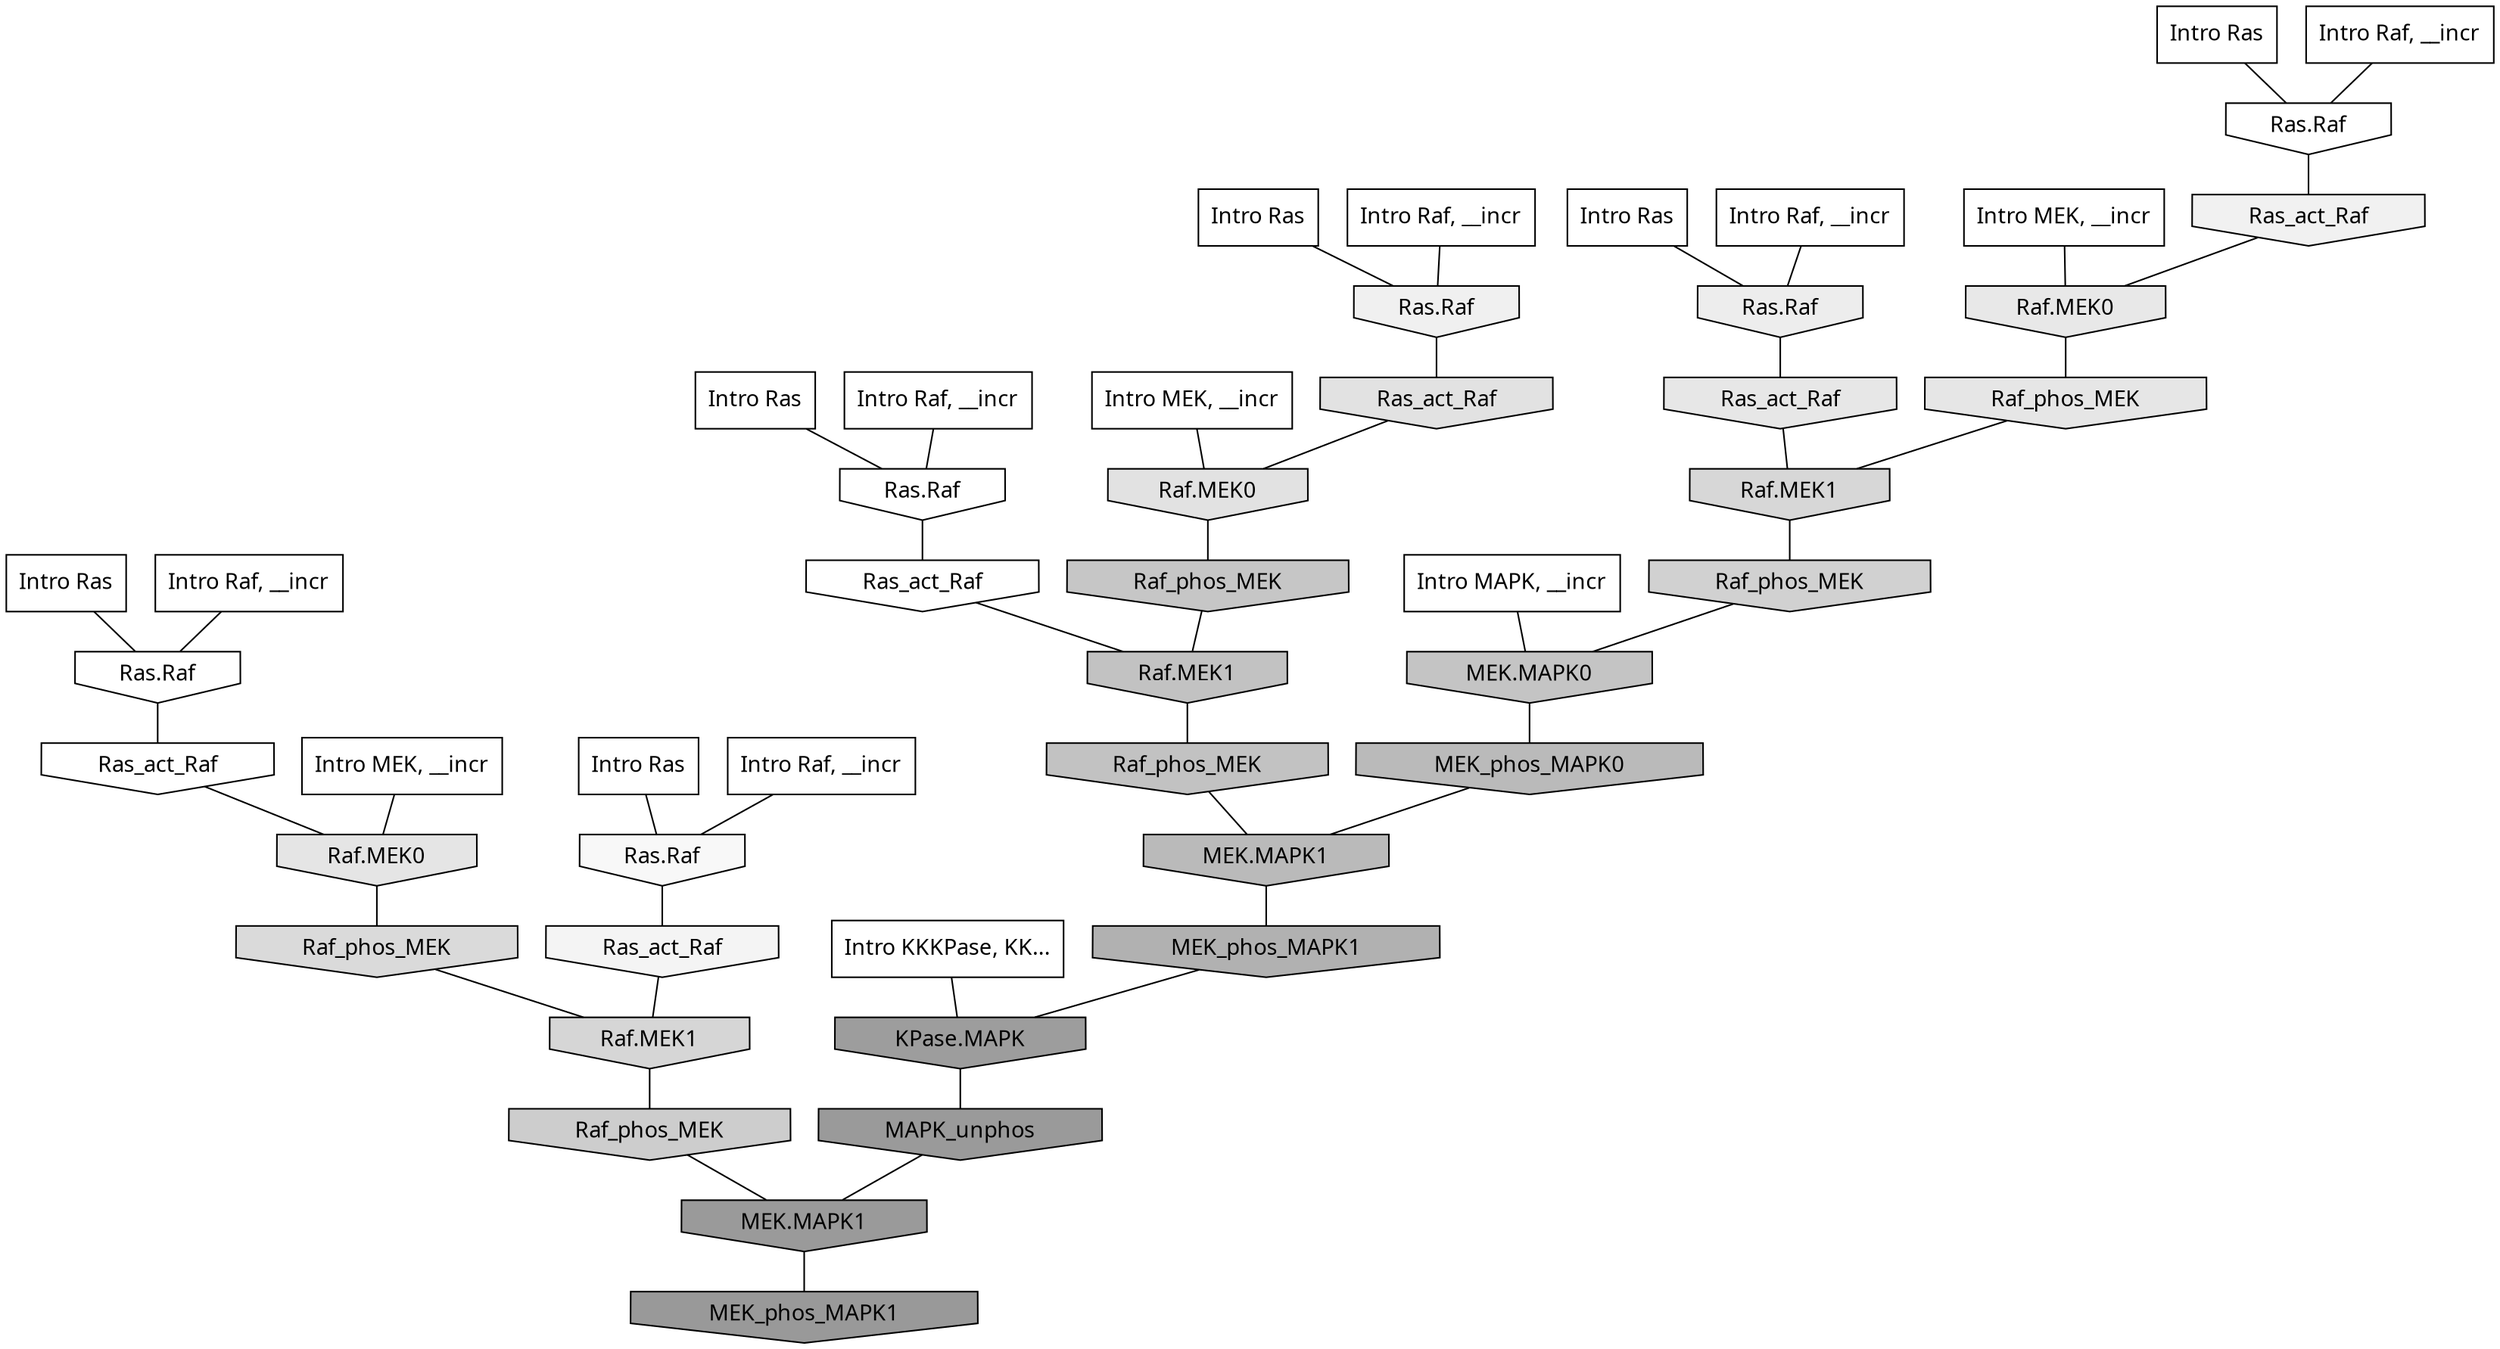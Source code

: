 digraph G{
  rankdir="TB";
  ranksep=0.30;
  node [fontname="CMU Serif"];
  edge [fontname="CMU Serif"];
  
  2 [label="Intro Ras", shape=rectangle, style=filled, fillcolor="0.000 0.000 1.000"]
  
  3 [label="Intro Ras", shape=rectangle, style=filled, fillcolor="0.000 0.000 1.000"]
  
  18 [label="Intro Ras", shape=rectangle, style=filled, fillcolor="0.000 0.000 1.000"]
  
  40 [label="Intro Ras", shape=rectangle, style=filled, fillcolor="0.000 0.000 1.000"]
  
  43 [label="Intro Ras", shape=rectangle, style=filled, fillcolor="0.000 0.000 1.000"]
  
  83 [label="Intro Ras", shape=rectangle, style=filled, fillcolor="0.000 0.000 1.000"]
  
  307 [label="Intro Raf, __incr", shape=rectangle, style=filled, fillcolor="0.000 0.000 1.000"]
  
  311 [label="Intro Raf, __incr", shape=rectangle, style=filled, fillcolor="0.000 0.000 1.000"]
  
  424 [label="Intro Raf, __incr", shape=rectangle, style=filled, fillcolor="0.000 0.000 1.000"]
  
  782 [label="Intro Raf, __incr", shape=rectangle, style=filled, fillcolor="0.000 0.000 1.000"]
  
  965 [label="Intro Raf, __incr", shape=rectangle, style=filled, fillcolor="0.000 0.000 1.000"]
  
  1013 [label="Intro Raf, __incr", shape=rectangle, style=filled, fillcolor="0.000 0.000 1.000"]
  
  1130 [label="Intro MEK, __incr", shape=rectangle, style=filled, fillcolor="0.000 0.000 1.000"]
  
  1344 [label="Intro MEK, __incr", shape=rectangle, style=filled, fillcolor="0.000 0.000 1.000"]
  
  1911 [label="Intro MEK, __incr", shape=rectangle, style=filled, fillcolor="0.000 0.000 1.000"]
  
  2169 [label="Intro MAPK, __incr", shape=rectangle, style=filled, fillcolor="0.000 0.000 1.000"]
  
  3197 [label="Intro KKKPase, KK...", shape=rectangle, style=filled, fillcolor="0.000 0.000 1.000"]
  
  3228 [label="Ras.Raf", shape=invhouse, style=filled, fillcolor="0.000 0.000 1.000"]
  
  3247 [label="Ras.Raf", shape=invhouse, style=filled, fillcolor="0.000 0.000 1.000"]
  
  3269 [label="Ras.Raf", shape=invhouse, style=filled, fillcolor="0.000 0.000 1.000"]
  
  3320 [label="Ras_act_Raf", shape=invhouse, style=filled, fillcolor="0.000 0.000 0.999"]
  
  3338 [label="Ras_act_Raf", shape=invhouse, style=filled, fillcolor="0.000 0.000 0.997"]
  
  3547 [label="Ras.Raf", shape=invhouse, style=filled, fillcolor="0.000 0.000 0.971"]
  
  3705 [label="Ras_act_Raf", shape=invhouse, style=filled, fillcolor="0.000 0.000 0.956"]
  
  3954 [label="Ras_act_Raf", shape=invhouse, style=filled, fillcolor="0.000 0.000 0.943"]
  
  3992 [label="Ras.Raf", shape=invhouse, style=filled, fillcolor="0.000 0.000 0.941"]
  
  4204 [label="Ras.Raf", shape=invhouse, style=filled, fillcolor="0.000 0.000 0.929"]
  
  4588 [label="Raf.MEK0", shape=invhouse, style=filled, fillcolor="0.000 0.000 0.908"]
  
  4657 [label="Ras_act_Raf", shape=invhouse, style=filled, fillcolor="0.000 0.000 0.905"]
  
  4798 [label="Raf_phos_MEK", shape=invhouse, style=filled, fillcolor="0.000 0.000 0.899"]
  
  4817 [label="Raf.MEK0", shape=invhouse, style=filled, fillcolor="0.000 0.000 0.898"]
  
  5101 [label="Ras_act_Raf", shape=invhouse, style=filled, fillcolor="0.000 0.000 0.883"]
  
  5104 [label="Raf.MEK0", shape=invhouse, style=filled, fillcolor="0.000 0.000 0.883"]
  
  5743 [label="Raf_phos_MEK", shape=invhouse, style=filled, fillcolor="0.000 0.000 0.854"]
  
  6060 [label="Raf.MEK1", shape=invhouse, style=filled, fillcolor="0.000 0.000 0.841"]
  
  6135 [label="Raf.MEK1", shape=invhouse, style=filled, fillcolor="0.000 0.000 0.838"]
  
  6685 [label="Raf_phos_MEK", shape=invhouse, style=filled, fillcolor="0.000 0.000 0.819"]
  
  7341 [label="Raf_phos_MEK", shape=invhouse, style=filled, fillcolor="0.000 0.000 0.802"]
  
  8362 [label="Raf_phos_MEK", shape=invhouse, style=filled, fillcolor="0.000 0.000 0.777"]
  
  8786 [label="MEK.MAPK0", shape=invhouse, style=filled, fillcolor="0.000 0.000 0.767"]
  
  9015 [label="Raf.MEK1", shape=invhouse, style=filled, fillcolor="0.000 0.000 0.761"]
  
  9140 [label="Raf_phos_MEK", shape=invhouse, style=filled, fillcolor="0.000 0.000 0.758"]
  
  10879 [label="MEK_phos_MAPK0", shape=invhouse, style=filled, fillcolor="0.000 0.000 0.729"]
  
  10894 [label="MEK.MAPK1", shape=invhouse, style=filled, fillcolor="0.000 0.000 0.728"]
  
  13257 [label="MEK_phos_MAPK1", shape=invhouse, style=filled, fillcolor="0.000 0.000 0.695"]
  
  17893 [label="KPase.MAPK", shape=invhouse, style=filled, fillcolor="0.000 0.000 0.617"]
  
  18275 [label="MAPK_unphos", shape=invhouse, style=filled, fillcolor="0.000 0.000 0.605"]
  
  18276 [label="MEK.MAPK1", shape=invhouse, style=filled, fillcolor="0.000 0.000 0.605"]
  
  18418 [label="MEK_phos_MAPK1", shape=invhouse, style=filled, fillcolor="0.000 0.000 0.600"]
  
  
  18276 -> 18418 [dir=none, color="0.000 0.000 0.000"] 
  18275 -> 18276 [dir=none, color="0.000 0.000 0.000"] 
  17893 -> 18275 [dir=none, color="0.000 0.000 0.000"] 
  13257 -> 17893 [dir=none, color="0.000 0.000 0.000"] 
  10894 -> 13257 [dir=none, color="0.000 0.000 0.000"] 
  10879 -> 10894 [dir=none, color="0.000 0.000 0.000"] 
  9140 -> 10894 [dir=none, color="0.000 0.000 0.000"] 
  9015 -> 9140 [dir=none, color="0.000 0.000 0.000"] 
  8786 -> 10879 [dir=none, color="0.000 0.000 0.000"] 
  8362 -> 9015 [dir=none, color="0.000 0.000 0.000"] 
  7341 -> 18276 [dir=none, color="0.000 0.000 0.000"] 
  6685 -> 8786 [dir=none, color="0.000 0.000 0.000"] 
  6135 -> 7341 [dir=none, color="0.000 0.000 0.000"] 
  6060 -> 6685 [dir=none, color="0.000 0.000 0.000"] 
  5743 -> 6135 [dir=none, color="0.000 0.000 0.000"] 
  5104 -> 8362 [dir=none, color="0.000 0.000 0.000"] 
  5101 -> 5104 [dir=none, color="0.000 0.000 0.000"] 
  4817 -> 5743 [dir=none, color="0.000 0.000 0.000"] 
  4798 -> 6060 [dir=none, color="0.000 0.000 0.000"] 
  4657 -> 6060 [dir=none, color="0.000 0.000 0.000"] 
  4588 -> 4798 [dir=none, color="0.000 0.000 0.000"] 
  4204 -> 4657 [dir=none, color="0.000 0.000 0.000"] 
  3992 -> 5101 [dir=none, color="0.000 0.000 0.000"] 
  3954 -> 4588 [dir=none, color="0.000 0.000 0.000"] 
  3705 -> 6135 [dir=none, color="0.000 0.000 0.000"] 
  3547 -> 3705 [dir=none, color="0.000 0.000 0.000"] 
  3338 -> 9015 [dir=none, color="0.000 0.000 0.000"] 
  3320 -> 4817 [dir=none, color="0.000 0.000 0.000"] 
  3269 -> 3338 [dir=none, color="0.000 0.000 0.000"] 
  3247 -> 3954 [dir=none, color="0.000 0.000 0.000"] 
  3228 -> 3320 [dir=none, color="0.000 0.000 0.000"] 
  3197 -> 17893 [dir=none, color="0.000 0.000 0.000"] 
  2169 -> 8786 [dir=none, color="0.000 0.000 0.000"] 
  1911 -> 5104 [dir=none, color="0.000 0.000 0.000"] 
  1344 -> 4817 [dir=none, color="0.000 0.000 0.000"] 
  1130 -> 4588 [dir=none, color="0.000 0.000 0.000"] 
  1013 -> 4204 [dir=none, color="0.000 0.000 0.000"] 
  965 -> 3547 [dir=none, color="0.000 0.000 0.000"] 
  782 -> 3247 [dir=none, color="0.000 0.000 0.000"] 
  424 -> 3228 [dir=none, color="0.000 0.000 0.000"] 
  311 -> 3992 [dir=none, color="0.000 0.000 0.000"] 
  307 -> 3269 [dir=none, color="0.000 0.000 0.000"] 
  83 -> 3247 [dir=none, color="0.000 0.000 0.000"] 
  43 -> 3269 [dir=none, color="0.000 0.000 0.000"] 
  40 -> 3992 [dir=none, color="0.000 0.000 0.000"] 
  18 -> 4204 [dir=none, color="0.000 0.000 0.000"] 
  3 -> 3547 [dir=none, color="0.000 0.000 0.000"] 
  2 -> 3228 [dir=none, color="0.000 0.000 0.000"] 
  
  }
